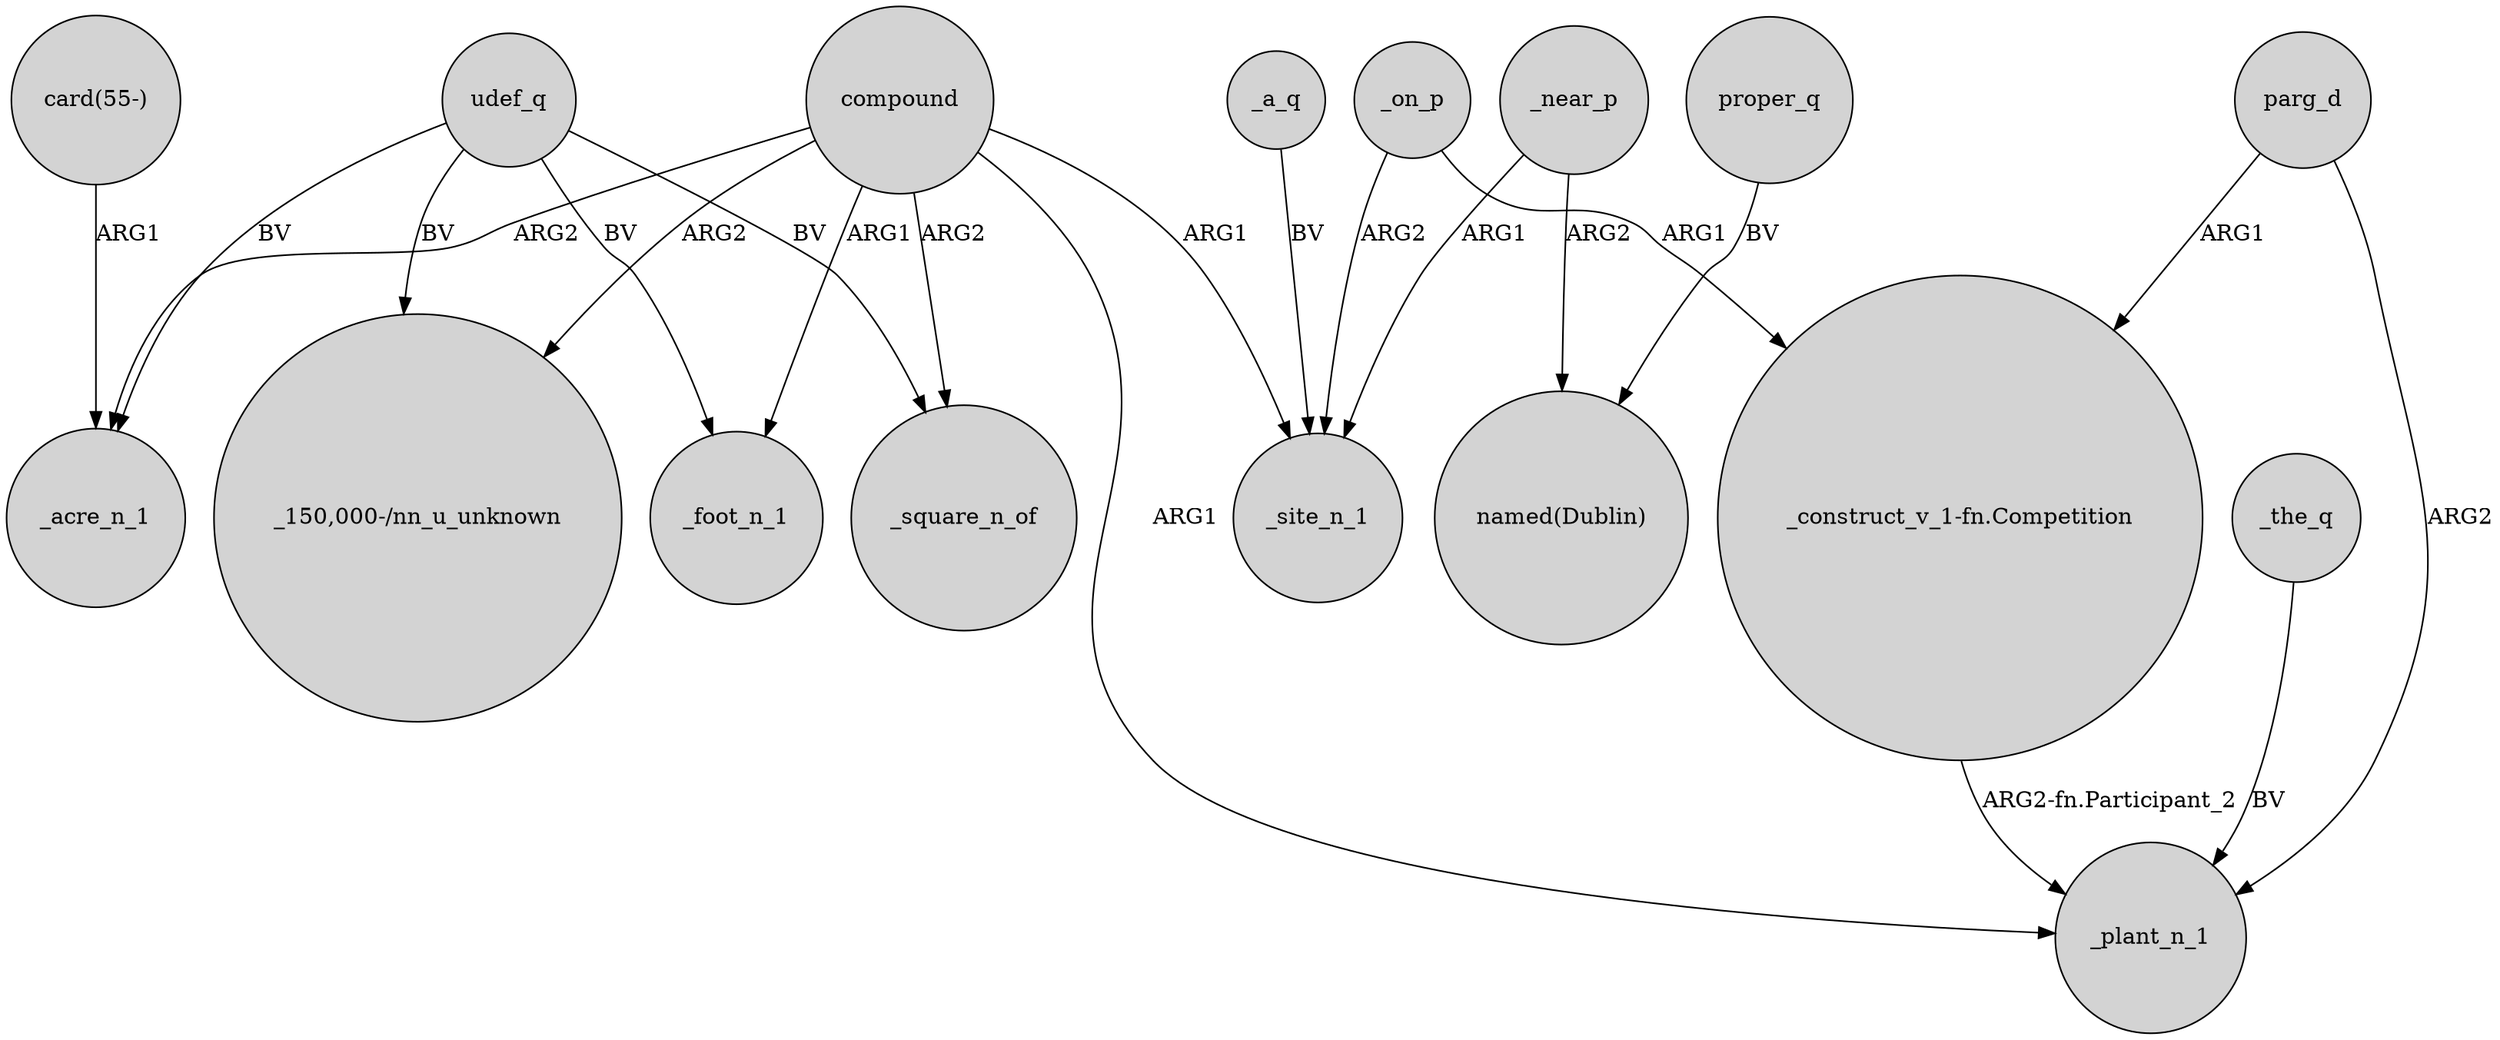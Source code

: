 digraph {
	node [shape=circle style=filled]
	compound -> _acre_n_1 [label=ARG2]
	_on_p -> _site_n_1 [label=ARG2]
	compound -> _square_n_of [label=ARG2]
	_a_q -> _site_n_1 [label=BV]
	_on_p -> "_construct_v_1-fn.Competition" [label=ARG1]
	compound -> _site_n_1 [label=ARG1]
	udef_q -> _square_n_of [label=BV]
	"card(55-)" -> _acre_n_1 [label=ARG1]
	_near_p -> _site_n_1 [label=ARG1]
	parg_d -> _plant_n_1 [label=ARG2]
	proper_q -> "named(Dublin)" [label=BV]
	compound -> "_150,000-/nn_u_unknown" [label=ARG2]
	_near_p -> "named(Dublin)" [label=ARG2]
	compound -> _plant_n_1 [label=ARG1]
	udef_q -> _foot_n_1 [label=BV]
	parg_d -> "_construct_v_1-fn.Competition" [label=ARG1]
	udef_q -> "_150,000-/nn_u_unknown" [label=BV]
	compound -> _foot_n_1 [label=ARG1]
	"_construct_v_1-fn.Competition" -> _plant_n_1 [label="ARG2-fn.Participant_2"]
	udef_q -> _acre_n_1 [label=BV]
	_the_q -> _plant_n_1 [label=BV]
}
